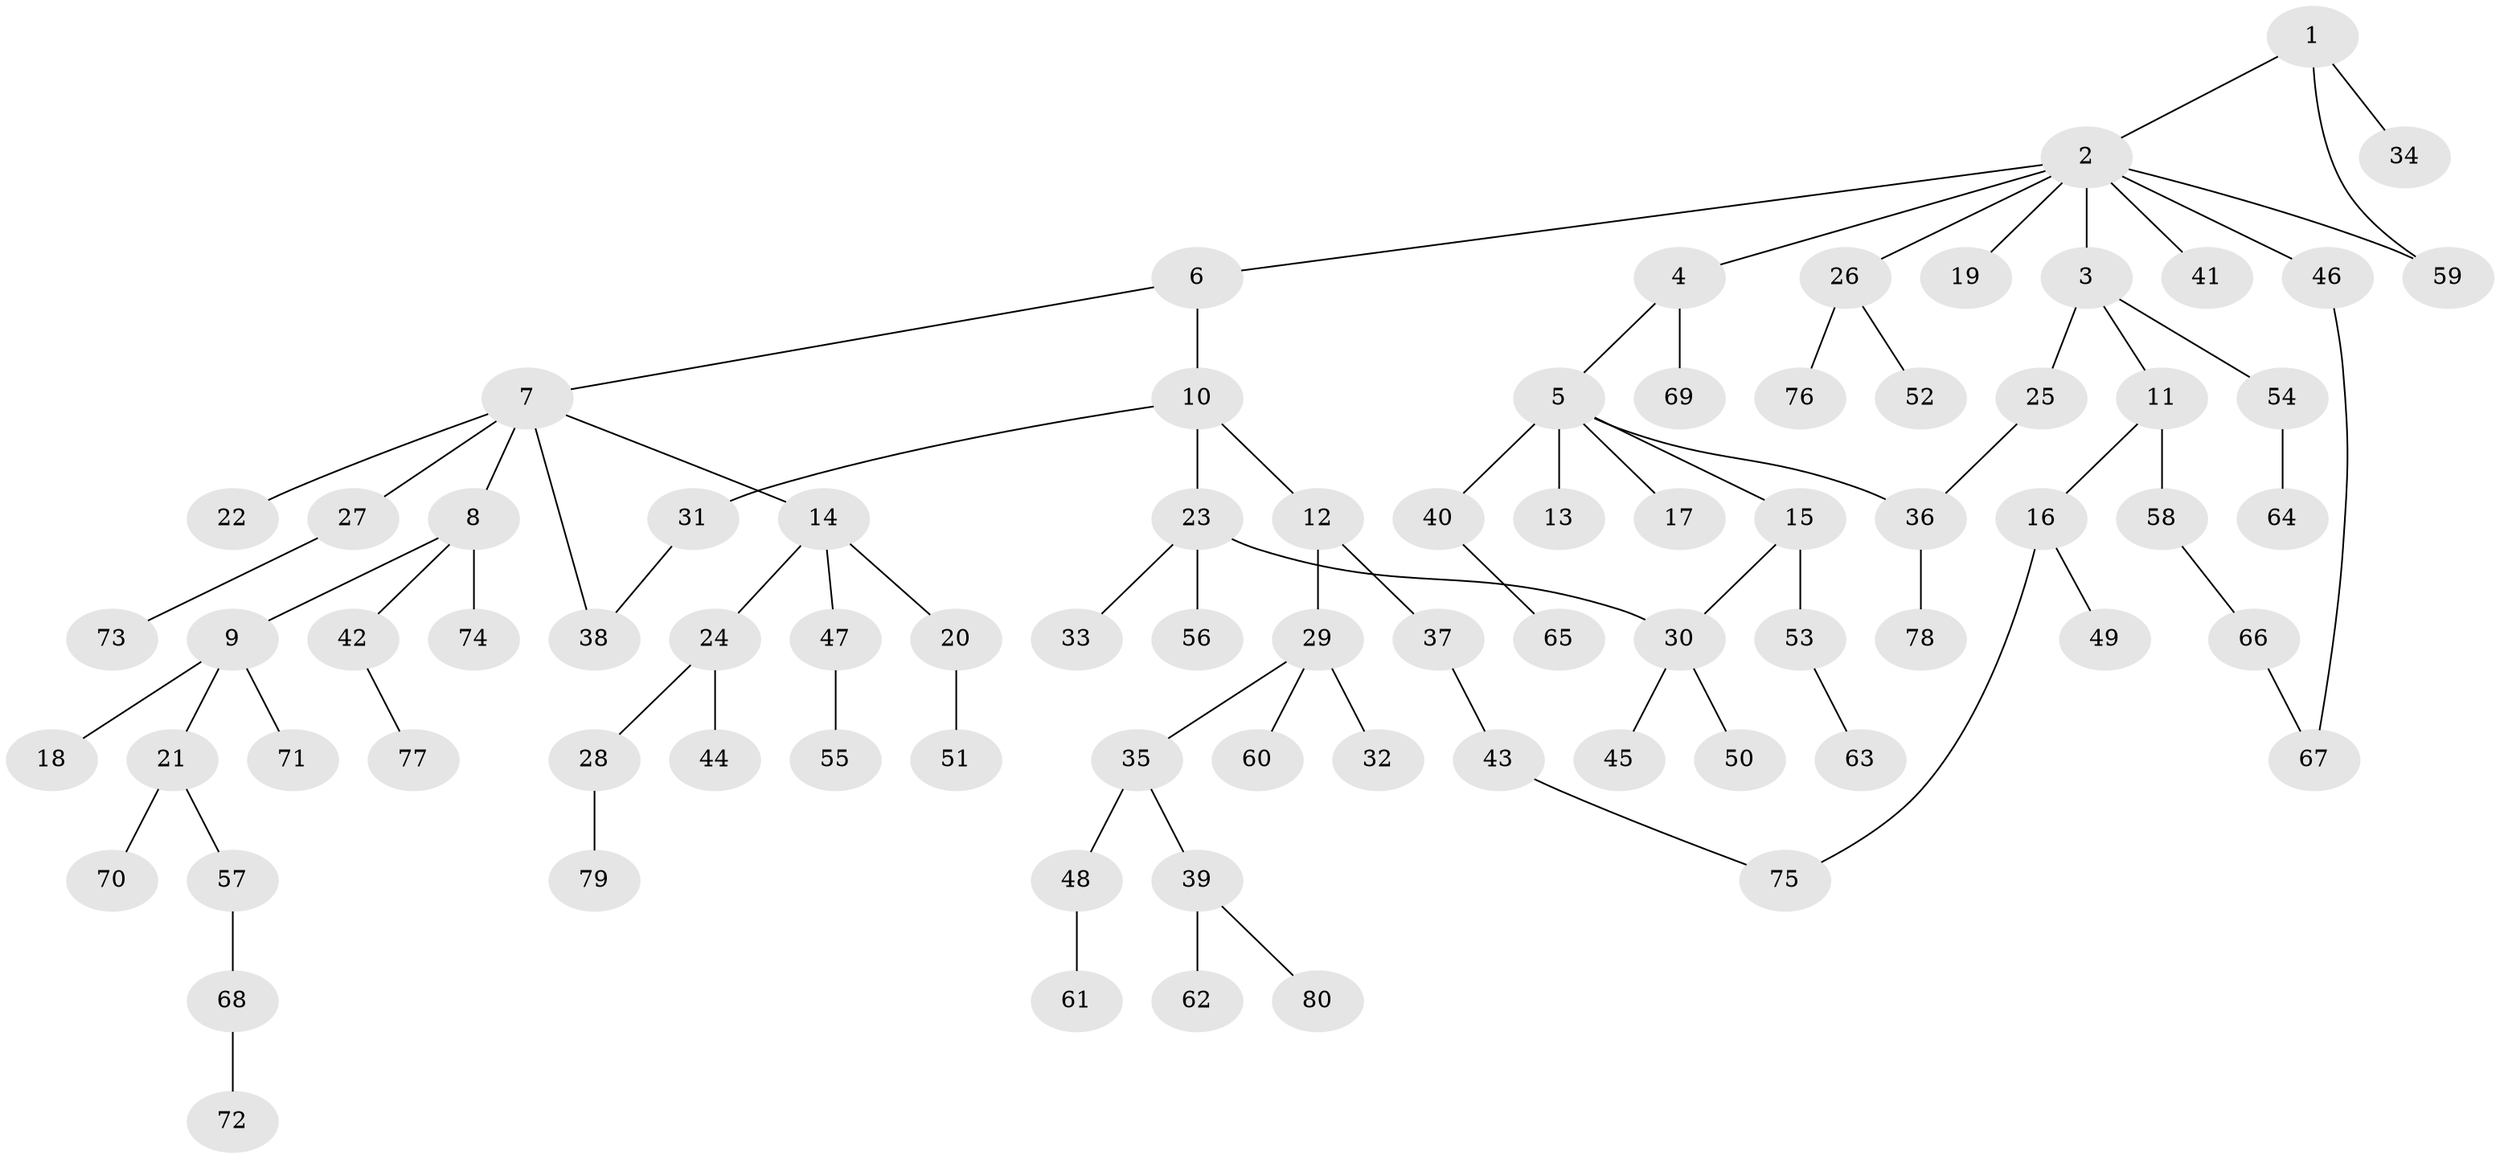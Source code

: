 // Generated by graph-tools (version 1.1) at 2025/34/03/09/25 02:34:12]
// undirected, 80 vertices, 85 edges
graph export_dot {
graph [start="1"]
  node [color=gray90,style=filled];
  1;
  2;
  3;
  4;
  5;
  6;
  7;
  8;
  9;
  10;
  11;
  12;
  13;
  14;
  15;
  16;
  17;
  18;
  19;
  20;
  21;
  22;
  23;
  24;
  25;
  26;
  27;
  28;
  29;
  30;
  31;
  32;
  33;
  34;
  35;
  36;
  37;
  38;
  39;
  40;
  41;
  42;
  43;
  44;
  45;
  46;
  47;
  48;
  49;
  50;
  51;
  52;
  53;
  54;
  55;
  56;
  57;
  58;
  59;
  60;
  61;
  62;
  63;
  64;
  65;
  66;
  67;
  68;
  69;
  70;
  71;
  72;
  73;
  74;
  75;
  76;
  77;
  78;
  79;
  80;
  1 -- 2;
  1 -- 34;
  1 -- 59;
  2 -- 3;
  2 -- 4;
  2 -- 6;
  2 -- 19;
  2 -- 26;
  2 -- 41;
  2 -- 46;
  2 -- 59;
  3 -- 11;
  3 -- 25;
  3 -- 54;
  4 -- 5;
  4 -- 69;
  5 -- 13;
  5 -- 15;
  5 -- 17;
  5 -- 36;
  5 -- 40;
  6 -- 7;
  6 -- 10;
  7 -- 8;
  7 -- 14;
  7 -- 22;
  7 -- 27;
  7 -- 38;
  8 -- 9;
  8 -- 42;
  8 -- 74;
  9 -- 18;
  9 -- 21;
  9 -- 71;
  10 -- 12;
  10 -- 23;
  10 -- 31;
  11 -- 16;
  11 -- 58;
  12 -- 29;
  12 -- 37;
  14 -- 20;
  14 -- 24;
  14 -- 47;
  15 -- 53;
  15 -- 30;
  16 -- 49;
  16 -- 75;
  20 -- 51;
  21 -- 57;
  21 -- 70;
  23 -- 30;
  23 -- 33;
  23 -- 56;
  24 -- 28;
  24 -- 44;
  25 -- 36;
  26 -- 52;
  26 -- 76;
  27 -- 73;
  28 -- 79;
  29 -- 32;
  29 -- 35;
  29 -- 60;
  30 -- 45;
  30 -- 50;
  31 -- 38;
  35 -- 39;
  35 -- 48;
  36 -- 78;
  37 -- 43;
  39 -- 62;
  39 -- 80;
  40 -- 65;
  42 -- 77;
  43 -- 75;
  46 -- 67;
  47 -- 55;
  48 -- 61;
  53 -- 63;
  54 -- 64;
  57 -- 68;
  58 -- 66;
  66 -- 67;
  68 -- 72;
}
